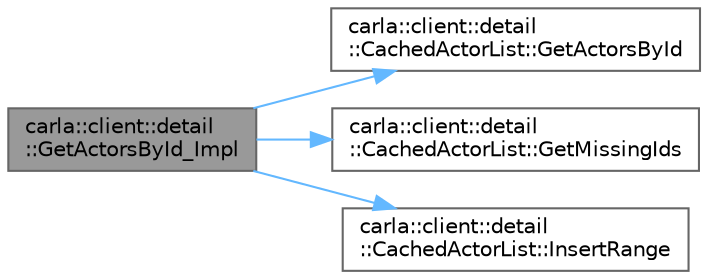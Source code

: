 digraph "carla::client::detail::GetActorsById_Impl"
{
 // INTERACTIVE_SVG=YES
 // LATEX_PDF_SIZE
  bgcolor="transparent";
  edge [fontname=Helvetica,fontsize=10,labelfontname=Helvetica,labelfontsize=10];
  node [fontname=Helvetica,fontsize=10,shape=box,height=0.2,width=0.4];
  rankdir="LR";
  Node1 [id="Node000001",label="carla::client::detail\l::GetActorsById_Impl",height=0.2,width=0.4,color="gray40", fillcolor="grey60", style="filled", fontcolor="black",tooltip=" "];
  Node1 -> Node2 [id="edge1_Node000001_Node000002",color="steelblue1",style="solid",tooltip=" "];
  Node2 [id="Node000002",label="carla::client::detail\l::CachedActorList::GetActorsById",height=0.2,width=0.4,color="grey40", fillcolor="white", style="filled",URL="$de/dfc/classcarla_1_1client_1_1detail_1_1CachedActorList.html#ab37f94cd03b38494fe0875f1e8f3427c",tooltip="Retrieve the actors matching the ids in range."];
  Node1 -> Node3 [id="edge2_Node000001_Node000003",color="steelblue1",style="solid",tooltip=" "];
  Node3 [id="Node000003",label="carla::client::detail\l::CachedActorList::GetMissingIds",height=0.2,width=0.4,color="grey40", fillcolor="white", style="filled",URL="$de/dfc/classcarla_1_1client_1_1detail_1_1CachedActorList.html#aec92273a1c18af363db7f5f4f332c200",tooltip="Return the actor ids present in range that haven't been added to this list."];
  Node1 -> Node4 [id="edge3_Node000001_Node000004",color="steelblue1",style="solid",tooltip=" "];
  Node4 [id="Node000004",label="carla::client::detail\l::CachedActorList::InsertRange",height=0.2,width=0.4,color="grey40", fillcolor="white", style="filled",URL="$de/dfc/classcarla_1_1client_1_1detail_1_1CachedActorList.html#a27188adf815a78eeed8ea0b5b87753a8",tooltip="Inserts a range containing actors."];
}
